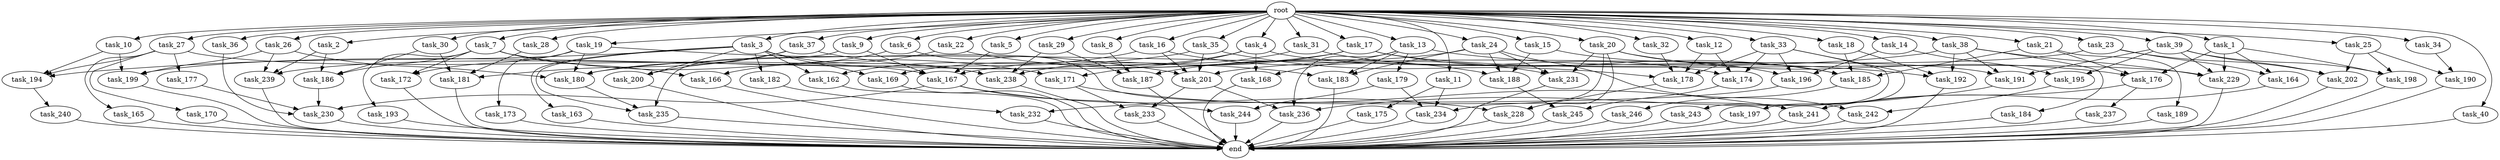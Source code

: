 digraph G {
  root [size="0.000000"];
  task_1 [size="102.400000"];
  task_2 [size="102.400000"];
  task_3 [size="102.400000"];
  task_4 [size="102.400000"];
  task_5 [size="102.400000"];
  task_6 [size="102.400000"];
  task_7 [size="102.400000"];
  task_8 [size="102.400000"];
  task_9 [size="102.400000"];
  task_10 [size="102.400000"];
  task_11 [size="102.400000"];
  task_12 [size="102.400000"];
  task_13 [size="102.400000"];
  task_14 [size="102.400000"];
  task_15 [size="102.400000"];
  task_16 [size="102.400000"];
  task_17 [size="102.400000"];
  task_18 [size="102.400000"];
  task_19 [size="102.400000"];
  task_20 [size="102.400000"];
  task_21 [size="102.400000"];
  task_22 [size="102.400000"];
  task_23 [size="102.400000"];
  task_24 [size="102.400000"];
  task_25 [size="102.400000"];
  task_26 [size="102.400000"];
  task_27 [size="102.400000"];
  task_28 [size="102.400000"];
  task_29 [size="102.400000"];
  task_30 [size="102.400000"];
  task_31 [size="102.400000"];
  task_32 [size="102.400000"];
  task_33 [size="102.400000"];
  task_34 [size="102.400000"];
  task_35 [size="102.400000"];
  task_36 [size="102.400000"];
  task_37 [size="102.400000"];
  task_38 [size="102.400000"];
  task_39 [size="102.400000"];
  task_40 [size="102.400000"];
  task_162 [size="52398601011.200005"];
  task_163 [size="21474836480.000000"];
  task_164 [size="99643241267.200012"];
  task_165 [size="13743895347.200001"];
  task_166 [size="21474836480.000000"];
  task_167 [size="149464861900.800018"];
  task_168 [size="127990025420.800003"];
  task_169 [size="107374182400.000000"];
  task_170 [size="13743895347.200001"];
  task_171 [size="99643241267.200012"];
  task_172 [size="17179869184.000000"];
  task_173 [size="3435973836.800000"];
  task_174 [size="66142496358.400002"];
  task_175 [size="21474836480.000000"];
  task_176 [size="130567005798.400009"];
  task_177 [size="13743895347.200001"];
  task_178 [size="121977071206.400009"];
  task_179 [size="42090679500.800003"];
  task_180 [size="55834574848.000000"];
  task_181 [size="29205777612.800003"];
  task_182 [size="21474836480.000000"];
  task_183 [size="97925254348.800003"];
  task_184 [size="13743895347.200001"];
  task_185 [size="288621802291.200012"];
  task_186 [size="107374182400.000000"];
  task_187 [size="115105123532.800003"];
  task_188 [size="71296457113.600006"];
  task_189 [size="30923764531.200001"];
  task_190 [size="73014444032.000000"];
  task_191 [size="130567005798.400009"];
  task_192 [size="141733920768.000000"];
  task_193 [size="13743895347.200001"];
  task_194 [size="121118077747.200012"];
  task_195 [size="61847529062.400002"];
  task_196 [size="55834574848.000000"];
  task_197 [size="3435973836.800000"];
  task_198 [size="48103633715.200005"];
  task_199 [size="202722456371.200012"];
  task_200 [size="35218731827.200005"];
  task_201 [size="141733920768.000000"];
  task_202 [size="120259084288.000000"];
  task_228 [size="185542587187.200012"];
  task_229 [size="144310901145.600006"];
  task_230 [size="108233175859.200012"];
  task_231 [size="158913789952.000000"];
  task_232 [size="52398601011.200005"];
  task_233 [size="99643241267.200012"];
  task_234 [size="128849018880.000000"];
  task_235 [size="149464861900.800018"];
  task_236 [size="141733920768.000000"];
  task_237 [size="85899345920.000000"];
  task_238 [size="60129542144.000000"];
  task_239 [size="138297946931.200012"];
  task_240 [size="30923764531.200001"];
  task_241 [size="182965606809.600006"];
  task_242 [size="73014444032.000000"];
  task_243 [size="3435973836.800000"];
  task_244 [size="35218731827.200005"];
  task_245 [size="77309411328.000000"];
  task_246 [size="13743895347.200001"];
  end [size="0.000000"];

  root -> task_1 [size="1.000000"];
  root -> task_2 [size="1.000000"];
  root -> task_3 [size="1.000000"];
  root -> task_4 [size="1.000000"];
  root -> task_5 [size="1.000000"];
  root -> task_6 [size="1.000000"];
  root -> task_7 [size="1.000000"];
  root -> task_8 [size="1.000000"];
  root -> task_9 [size="1.000000"];
  root -> task_10 [size="1.000000"];
  root -> task_11 [size="1.000000"];
  root -> task_12 [size="1.000000"];
  root -> task_13 [size="1.000000"];
  root -> task_14 [size="1.000000"];
  root -> task_15 [size="1.000000"];
  root -> task_16 [size="1.000000"];
  root -> task_17 [size="1.000000"];
  root -> task_18 [size="1.000000"];
  root -> task_19 [size="1.000000"];
  root -> task_20 [size="1.000000"];
  root -> task_21 [size="1.000000"];
  root -> task_22 [size="1.000000"];
  root -> task_23 [size="1.000000"];
  root -> task_24 [size="1.000000"];
  root -> task_25 [size="1.000000"];
  root -> task_26 [size="1.000000"];
  root -> task_27 [size="1.000000"];
  root -> task_28 [size="1.000000"];
  root -> task_29 [size="1.000000"];
  root -> task_30 [size="1.000000"];
  root -> task_31 [size="1.000000"];
  root -> task_32 [size="1.000000"];
  root -> task_33 [size="1.000000"];
  root -> task_34 [size="1.000000"];
  root -> task_35 [size="1.000000"];
  root -> task_36 [size="1.000000"];
  root -> task_37 [size="1.000000"];
  root -> task_38 [size="1.000000"];
  root -> task_39 [size="1.000000"];
  root -> task_40 [size="1.000000"];
  task_1 -> task_164 [size="134217728.000000"];
  task_1 -> task_176 [size="134217728.000000"];
  task_1 -> task_198 [size="134217728.000000"];
  task_1 -> task_229 [size="134217728.000000"];
  task_2 -> task_186 [size="838860800.000000"];
  task_2 -> task_239 [size="838860800.000000"];
  task_3 -> task_162 [size="209715200.000000"];
  task_3 -> task_163 [size="209715200.000000"];
  task_3 -> task_169 [size="209715200.000000"];
  task_3 -> task_182 [size="209715200.000000"];
  task_3 -> task_194 [size="209715200.000000"];
  task_3 -> task_200 [size="209715200.000000"];
  task_3 -> task_235 [size="209715200.000000"];
  task_3 -> task_238 [size="209715200.000000"];
  task_4 -> task_168 [size="838860800.000000"];
  task_4 -> task_169 [size="838860800.000000"];
  task_4 -> task_171 [size="838860800.000000"];
  task_4 -> task_191 [size="838860800.000000"];
  task_5 -> task_167 [size="75497472.000000"];
  task_6 -> task_180 [size="75497472.000000"];
  task_6 -> task_241 [size="75497472.000000"];
  task_7 -> task_166 [size="134217728.000000"];
  task_7 -> task_171 [size="134217728.000000"];
  task_7 -> task_172 [size="134217728.000000"];
  task_7 -> task_186 [size="134217728.000000"];
  task_7 -> task_193 [size="134217728.000000"];
  task_8 -> task_187 [size="411041792.000000"];
  task_9 -> task_167 [size="411041792.000000"];
  task_9 -> task_235 [size="411041792.000000"];
  task_10 -> task_194 [size="838860800.000000"];
  task_10 -> task_199 [size="838860800.000000"];
  task_11 -> task_175 [size="209715200.000000"];
  task_11 -> task_234 [size="209715200.000000"];
  task_12 -> task_174 [size="536870912.000000"];
  task_12 -> task_178 [size="536870912.000000"];
  task_13 -> task_168 [size="411041792.000000"];
  task_13 -> task_179 [size="411041792.000000"];
  task_13 -> task_183 [size="411041792.000000"];
  task_13 -> task_192 [size="411041792.000000"];
  task_13 -> task_236 [size="411041792.000000"];
  task_14 -> task_195 [size="301989888.000000"];
  task_14 -> task_196 [size="301989888.000000"];
  task_15 -> task_188 [size="209715200.000000"];
  task_15 -> task_196 [size="209715200.000000"];
  task_16 -> task_162 [size="301989888.000000"];
  task_16 -> task_201 [size="301989888.000000"];
  task_16 -> task_231 [size="301989888.000000"];
  task_17 -> task_167 [size="838860800.000000"];
  task_17 -> task_185 [size="838860800.000000"];
  task_17 -> task_199 [size="838860800.000000"];
  task_17 -> task_229 [size="838860800.000000"];
  task_18 -> task_185 [size="838860800.000000"];
  task_18 -> task_192 [size="838860800.000000"];
  task_19 -> task_172 [size="33554432.000000"];
  task_19 -> task_173 [size="33554432.000000"];
  task_19 -> task_180 [size="33554432.000000"];
  task_19 -> task_201 [size="33554432.000000"];
  task_20 -> task_176 [size="838860800.000000"];
  task_20 -> task_185 [size="838860800.000000"];
  task_20 -> task_228 [size="838860800.000000"];
  task_20 -> task_231 [size="838860800.000000"];
  task_20 -> task_234 [size="838860800.000000"];
  task_21 -> task_176 [size="301989888.000000"];
  task_21 -> task_185 [size="301989888.000000"];
  task_21 -> task_189 [size="301989888.000000"];
  task_22 -> task_166 [size="75497472.000000"];
  task_22 -> task_188 [size="75497472.000000"];
  task_23 -> task_164 [size="838860800.000000"];
  task_23 -> task_201 [size="838860800.000000"];
  task_23 -> task_202 [size="838860800.000000"];
  task_24 -> task_183 [size="411041792.000000"];
  task_24 -> task_187 [size="411041792.000000"];
  task_24 -> task_188 [size="411041792.000000"];
  task_24 -> task_231 [size="411041792.000000"];
  task_24 -> task_242 [size="411041792.000000"];
  task_25 -> task_190 [size="33554432.000000"];
  task_25 -> task_198 [size="33554432.000000"];
  task_25 -> task_202 [size="33554432.000000"];
  task_26 -> task_180 [size="301989888.000000"];
  task_26 -> task_199 [size="301989888.000000"];
  task_26 -> task_239 [size="301989888.000000"];
  task_27 -> task_165 [size="134217728.000000"];
  task_27 -> task_167 [size="134217728.000000"];
  task_27 -> task_170 [size="134217728.000000"];
  task_27 -> task_177 [size="134217728.000000"];
  task_27 -> task_194 [size="134217728.000000"];
  task_28 -> task_181 [size="75497472.000000"];
  task_29 -> task_187 [size="301989888.000000"];
  task_29 -> task_238 [size="301989888.000000"];
  task_30 -> task_181 [size="75497472.000000"];
  task_30 -> task_186 [size="75497472.000000"];
  task_31 -> task_174 [size="75497472.000000"];
  task_31 -> task_238 [size="75497472.000000"];
  task_32 -> task_178 [size="411041792.000000"];
  task_33 -> task_174 [size="33554432.000000"];
  task_33 -> task_178 [size="33554432.000000"];
  task_33 -> task_196 [size="33554432.000000"];
  task_33 -> task_197 [size="33554432.000000"];
  task_33 -> task_243 [size="33554432.000000"];
  task_34 -> task_190 [size="679477248.000000"];
  task_35 -> task_178 [size="209715200.000000"];
  task_35 -> task_201 [size="209715200.000000"];
  task_35 -> task_239 [size="209715200.000000"];
  task_36 -> task_230 [size="209715200.000000"];
  task_37 -> task_181 [size="134217728.000000"];
  task_37 -> task_183 [size="134217728.000000"];
  task_37 -> task_200 [size="134217728.000000"];
  task_38 -> task_180 [size="134217728.000000"];
  task_38 -> task_184 [size="134217728.000000"];
  task_38 -> task_191 [size="134217728.000000"];
  task_38 -> task_192 [size="134217728.000000"];
  task_38 -> task_229 [size="134217728.000000"];
  task_39 -> task_191 [size="301989888.000000"];
  task_39 -> task_195 [size="301989888.000000"];
  task_39 -> task_198 [size="301989888.000000"];
  task_39 -> task_202 [size="301989888.000000"];
  task_39 -> task_229 [size="301989888.000000"];
  task_40 -> end [size="1.000000"];
  task_162 -> end [size="1.000000"];
  task_163 -> end [size="1.000000"];
  task_164 -> task_241 [size="33554432.000000"];
  task_165 -> end [size="1.000000"];
  task_166 -> end [size="1.000000"];
  task_167 -> task_228 [size="134217728.000000"];
  task_167 -> task_230 [size="134217728.000000"];
  task_167 -> task_244 [size="134217728.000000"];
  task_168 -> end [size="1.000000"];
  task_169 -> end [size="1.000000"];
  task_170 -> end [size="1.000000"];
  task_171 -> task_233 [size="838860800.000000"];
  task_171 -> task_241 [size="838860800.000000"];
  task_172 -> end [size="1.000000"];
  task_173 -> end [size="1.000000"];
  task_174 -> task_245 [size="679477248.000000"];
  task_175 -> end [size="1.000000"];
  task_176 -> task_237 [size="838860800.000000"];
  task_176 -> task_241 [size="838860800.000000"];
  task_177 -> task_230 [size="33554432.000000"];
  task_178 -> task_228 [size="838860800.000000"];
  task_179 -> task_234 [size="209715200.000000"];
  task_179 -> task_244 [size="209715200.000000"];
  task_180 -> task_235 [size="838860800.000000"];
  task_181 -> end [size="1.000000"];
  task_182 -> task_232 [size="301989888.000000"];
  task_183 -> end [size="1.000000"];
  task_184 -> end [size="1.000000"];
  task_185 -> task_246 [size="134217728.000000"];
  task_186 -> task_230 [size="679477248.000000"];
  task_187 -> end [size="1.000000"];
  task_188 -> task_245 [size="75497472.000000"];
  task_189 -> end [size="1.000000"];
  task_190 -> end [size="1.000000"];
  task_191 -> task_236 [size="838860800.000000"];
  task_192 -> end [size="1.000000"];
  task_193 -> end [size="1.000000"];
  task_194 -> task_240 [size="301989888.000000"];
  task_195 -> task_242 [size="301989888.000000"];
  task_196 -> task_232 [size="209715200.000000"];
  task_197 -> end [size="1.000000"];
  task_198 -> end [size="1.000000"];
  task_199 -> end [size="1.000000"];
  task_200 -> end [size="1.000000"];
  task_201 -> task_233 [size="134217728.000000"];
  task_201 -> task_236 [size="134217728.000000"];
  task_202 -> end [size="1.000000"];
  task_228 -> end [size="1.000000"];
  task_229 -> end [size="1.000000"];
  task_230 -> end [size="1.000000"];
  task_231 -> end [size="1.000000"];
  task_232 -> end [size="1.000000"];
  task_233 -> end [size="1.000000"];
  task_234 -> end [size="1.000000"];
  task_235 -> end [size="1.000000"];
  task_236 -> end [size="1.000000"];
  task_237 -> end [size="1.000000"];
  task_238 -> end [size="1.000000"];
  task_239 -> end [size="1.000000"];
  task_240 -> end [size="1.000000"];
  task_241 -> end [size="1.000000"];
  task_242 -> end [size="1.000000"];
  task_243 -> end [size="1.000000"];
  task_244 -> end [size="1.000000"];
  task_245 -> end [size="1.000000"];
  task_246 -> end [size="1.000000"];
}

